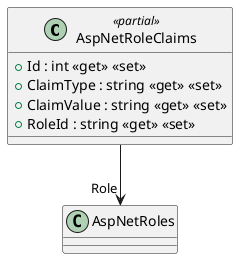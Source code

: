 @startuml
class AspNetRoleClaims <<partial>> {
    + Id : int <<get>> <<set>>
    + ClaimType : string <<get>> <<set>>
    + ClaimValue : string <<get>> <<set>>
    + RoleId : string <<get>> <<set>>
}
AspNetRoleClaims --> "Role" AspNetRoles
@enduml
